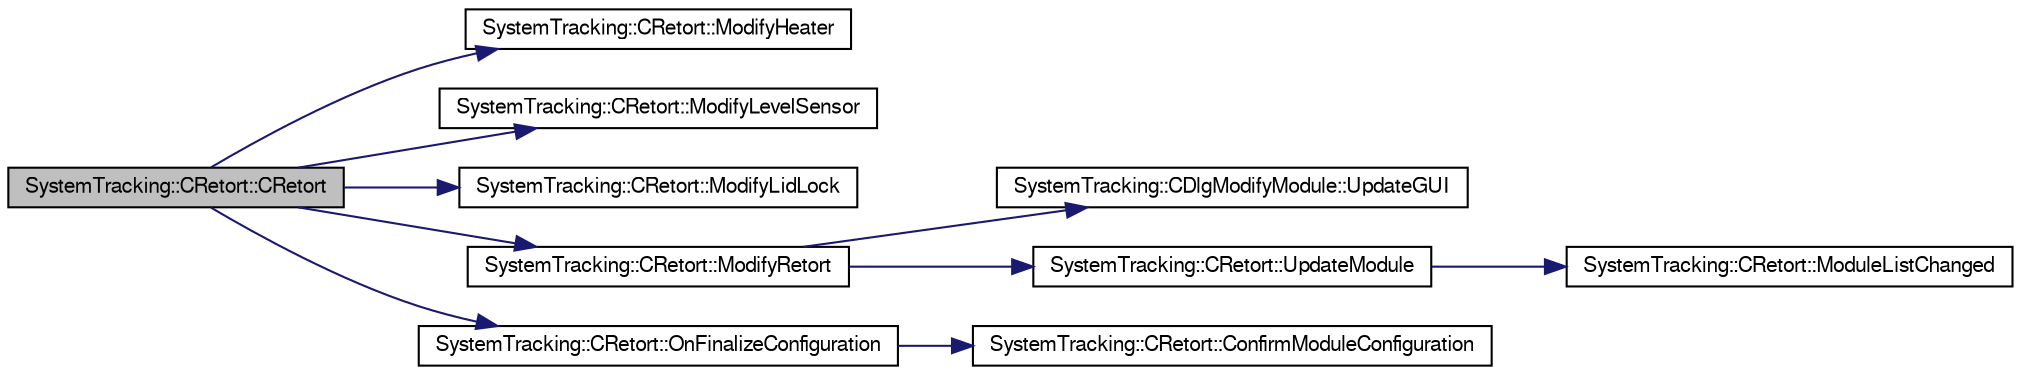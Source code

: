 digraph G
{
  edge [fontname="FreeSans",fontsize="10",labelfontname="FreeSans",labelfontsize="10"];
  node [fontname="FreeSans",fontsize="10",shape=record];
  rankdir="LR";
  Node1 [label="SystemTracking::CRetort::CRetort",height=0.2,width=0.4,color="black", fillcolor="grey75", style="filled" fontcolor="black"];
  Node1 -> Node2 [color="midnightblue",fontsize="10",style="solid",fontname="FreeSans"];
  Node2 [label="SystemTracking::CRetort::ModifyHeater",height=0.2,width=0.4,color="black", fillcolor="white", style="filled",URL="$classSystemTracking_1_1CRetort.html#a3e6f11cd2a986d41cf538b31c75ebaf9",tooltip="slot for modify Heater."];
  Node1 -> Node3 [color="midnightblue",fontsize="10",style="solid",fontname="FreeSans"];
  Node3 [label="SystemTracking::CRetort::ModifyLevelSensor",height=0.2,width=0.4,color="black", fillcolor="white", style="filled",URL="$classSystemTracking_1_1CRetort.html#a04275525d8b9ffdbd14e8cd26dde834a",tooltip="slot for modify Level sensor."];
  Node1 -> Node4 [color="midnightblue",fontsize="10",style="solid",fontname="FreeSans"];
  Node4 [label="SystemTracking::CRetort::ModifyLidLock",height=0.2,width=0.4,color="black", fillcolor="white", style="filled",URL="$classSystemTracking_1_1CRetort.html#a2ac8cb6e6c3bb3eb81eeb4df1999a9b0",tooltip="slot for modify Lid lock."];
  Node1 -> Node5 [color="midnightblue",fontsize="10",style="solid",fontname="FreeSans"];
  Node5 [label="SystemTracking::CRetort::ModifyRetort",height=0.2,width=0.4,color="black", fillcolor="white", style="filled",URL="$classSystemTracking_1_1CRetort.html#a0f66c9e9fd1d42a5ceb747545a137955",tooltip="slot for modify Retort."];
  Node5 -> Node6 [color="midnightblue",fontsize="10",style="solid",fontname="FreeSans"];
  Node6 [label="SystemTracking::CDlgModifyModule::UpdateGUI",height=0.2,width=0.4,color="black", fillcolor="white", style="filled",URL="$classSystemTracking_1_1CDlgModifyModule.html#a1eeaeb07d2892f6dbb54da0fe6e4cc6b",tooltip="Slot for updating the GUI."];
  Node5 -> Node7 [color="midnightblue",fontsize="10",style="solid",fontname="FreeSans"];
  Node7 [label="SystemTracking::CRetort::UpdateModule",height=0.2,width=0.4,color="black", fillcolor="white", style="filled",URL="$classSystemTracking_1_1CRetort.html#aa38abb7093aa43946cbeb65c7d3685d4",tooltip="slot for update module."];
  Node7 -> Node8 [color="midnightblue",fontsize="10",style="solid",fontname="FreeSans"];
  Node8 [label="SystemTracking::CRetort::ModuleListChanged",height=0.2,width=0.4,color="black", fillcolor="white", style="filled",URL="$classSystemTracking_1_1CRetort.html#a3a84f3aed765299055c9396f5f07bcf8",tooltip="signal for module list changed."];
  Node1 -> Node9 [color="midnightblue",fontsize="10",style="solid",fontname="FreeSans"];
  Node9 [label="SystemTracking::CRetort::OnFinalizeConfiguration",height=0.2,width=0.4,color="black", fillcolor="white", style="filled",URL="$classSystemTracking_1_1CRetort.html#a83194e5b0ffb493daada9c96b336ce04",tooltip="slot for finalize configuration."];
  Node9 -> Node10 [color="midnightblue",fontsize="10",style="solid",fontname="FreeSans"];
  Node10 [label="SystemTracking::CRetort::ConfirmModuleConfiguration",height=0.2,width=0.4,color="black", fillcolor="white", style="filled",URL="$classSystemTracking_1_1CRetort.html#aa694358a8100998a9422a9539fc337ea",tooltip="slot for confirm module configuration."];
}
